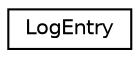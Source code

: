 digraph "Graphical Class Hierarchy"
{
 // LATEX_PDF_SIZE
  edge [fontname="Helvetica",fontsize="10",labelfontname="Helvetica",labelfontsize="10"];
  node [fontname="Helvetica",fontsize="10",shape=record];
  rankdir="LR";
  Node0 [label="LogEntry",height=0.2,width=0.4,color="black", fillcolor="white", style="filled",URL="$structLogEntry.html",tooltip="A log's entry."];
}
